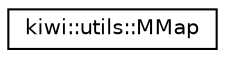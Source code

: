 digraph "Graphical Class Hierarchy"
{
 // LATEX_PDF_SIZE
  edge [fontname="Helvetica",fontsize="10",labelfontname="Helvetica",labelfontsize="10"];
  node [fontname="Helvetica",fontsize="10",shape=record];
  rankdir="LR";
  Node0 [label="kiwi::utils::MMap",height=0.2,width=0.4,color="black", fillcolor="white", style="filled",URL="$classkiwi_1_1utils_1_1MMap.html",tooltip=" "];
}

